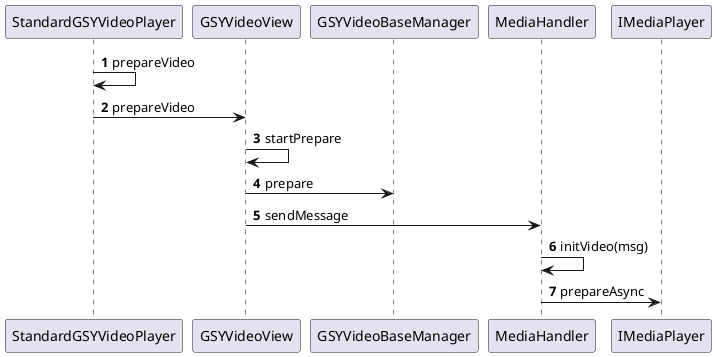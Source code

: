 @startuml
autonumber
StandardGSYVideoPlayer -> StandardGSYVideoPlayer : prepareVideo
StandardGSYVideoPlayer -> GSYVideoView : prepareVideo
GSYVideoView -> GSYVideoView : startPrepare
GSYVideoView -> GSYVideoBaseManager : prepare
GSYVideoView -> MediaHandler : sendMessage
MediaHandler -> MediaHandler : initVideo(msg)
MediaHandler -> IMediaPlayer : prepareAsync

@enduml